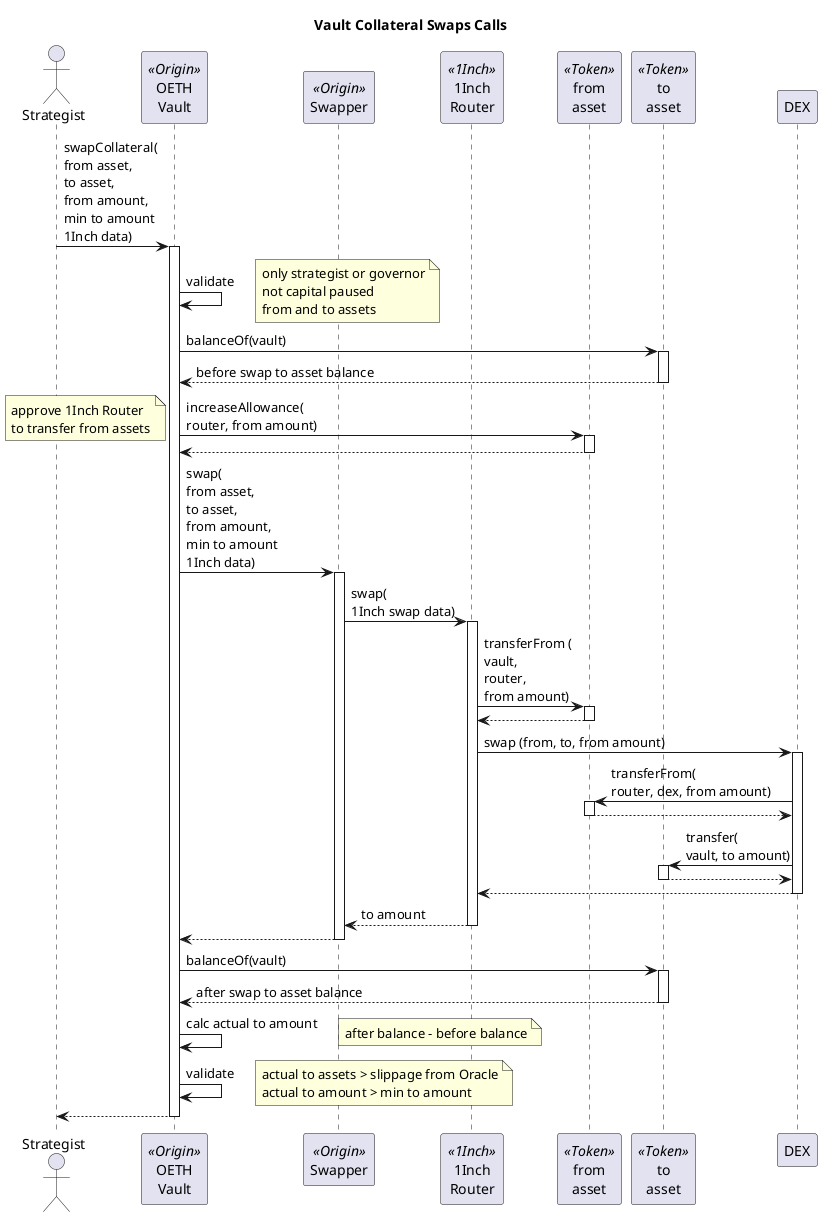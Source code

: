 @startuml

title "Vault Collateral Swaps Calls"

actor "Strategist" as strategist
participant "OETH\nVault" as vault <<Origin>>
participant "Swapper" as swapper <<Origin>>
participant "1Inch\nRouter" as router  <<1Inch>>
participant "from\nasset" as fromAsset <<Token>>
participant "to\nasset" as toAsset <<Token>>
participant "DEX" as dex

' group Option 4
strategist -> vault : swapCollateral(\nfrom asset,\nto asset,\nfrom amount,\nmin to amount\n1Inch data)
activate vault

vault -> vault: validate
note right
only strategist or governor
not capital paused
from and to assets
end note

vault -> toAsset : balanceOf(vault)
activate toAsset
return before swap to asset balance

vault -> fromAsset : increaseAllowance(\nrouter, from amount)
activate fromAsset
note left : approve 1Inch Router\nto transfer from assets
return

vault -> swapper : swap(\nfrom asset,\nto asset,\nfrom amount,\nmin to amount\n1Inch data)
activate swapper

swapper -> router : swap(\n1Inch swap data)
activate router
router -> fromAsset : transferFrom (\nvault,\nrouter,\nfrom amount)
activate fromAsset
return
router -> dex : swap (from, to, from amount)
activate dex
dex -> fromAsset : transferFrom(\nrouter, dex, from amount)
activate fromAsset
return
dex -> toAsset : transfer(\nvault, to amount)
activate toAsset
return
return
return to amount
return

vault -> toAsset : balanceOf(vault)
activate toAsset
return after swap to asset balance

vault -> vault : calc actual to amount
note right : after balance - before balance

vault -> vault : validate 
note right
actual to assets > slippage from Oracle
actual to amount > min to amount
end note

return

' end group

' group Option 1
' strategist -> vault : swapCollateral(\nfrom asset,\nto asset,\nfrom amount,\nmin to amount\n1Inch data)
' activate vault

' vault -> vault: validate
' note right
' only strategist or governor
' not capital paused
' from and to assets
' end note

' vault -> toAsset : balanceOf(vault)
' activate toAsset
' return before swap to asset balance

' vault -> fromAsset : increaseAllowance(\nrouter, from amount)
' activate fromAsset
' note left : approve 1Inch Router\nto transfer from assets
' return

' vault -> router : swap(1Inch swap data)
' activate router
' router -> fromAsset : transferFrom (\nswapper,\nrouter,\nfrom amount)
' activate fromAsset
' return
' router -> dex : swap (from, to, from amount)
' activate dex
' dex -> fromAsset : transferFrom(\nrouter, dex, from amount)
' activate fromAsset
' return
' dex -> toAsset : transfer(\nvault, to amount)
' activate toAsset
' return
' return
' return to amount

' vault -> toAsset : balanceOf(vault)
' activate toAsset
' return after swap to asset balance

' vault -> vault : calc actual to amount
' note right : after balance - before balance

' vault -> vault : validate 
' note right
' actual to assets > slippage from Oracle
' actual to amount > min to amount
' end note

' return

' end group

' group Option 2
' strategist -> swapper : swap(\nasset holder\nfrom asset,\nto asset,\nfrom amount,\nmin to amount\n1Inch data)
' activate swapper

' swapper -> swapper : validate
' note right
' only strategist or governor
' swap not already in progress
' end note
' swapper -> swapper : store swap data
' note right : save tx swap data to storage

' swapper -> vault : prepareSwap(\nfrom asset,\nto asset,\nfrom amount)
' activate vault

' vault -> vault: validate
' note right
' only swapper
' not capital paused
' from and to assets
' end note

' vault -> toAsset : balanceOf(vault)
' activate toAsset
' return before swap to asset balance

' vault -> fromAsset : transfer(swapper, from amount)
' activate fromAsset
' note left : transfer from asset\nfrom vault\nto swapper
' return

' vault -> swapper : executeSwap()
' activate swapper
' note left : callback from\nasset holder

' swapper -> swapper : load swap data

' swapper -> swapper : validate
' note right : caller is asset holder

' swapper -> router : swap(1Inch swap data)
' activate router
' router -> fromAsset : transferFrom (\nswapper,\nrouter,\nfrom amount)
' activate fromAsset
' return
' router -> dex : swap (from, to, from amount)
' activate dex
' dex -> fromAsset : transferFrom(\nrouter, dex, from amount)
' activate fromAsset
' return
' dex -> toAsset : transfer(\nvault, to amount)
' activate toAsset
' return
' return
' return to amount

' swapper -> swapper : validate
' note right : to amount >\nmin to amount

' return
' note left : callback completed\nreturn control to\nasset holder

' vault -> toAsset : balanceOf(vault)
' activate toAsset
' return after swap to asset balance

' vault -> vault : calc actual to amount
' note right : after balance - before balance

' vault -> vault : validate 
' note right : actual to assets > slippage from Oracle

' return

' swapper -> swapper : delete swap data
' note right : clear tx swap data from storage

' return
' end group

@enduml
